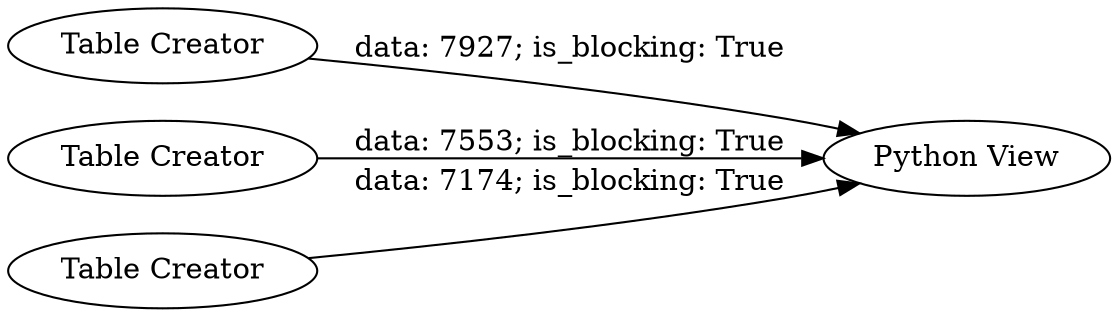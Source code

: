 digraph {
	"-4285117897876135104_1" [label="Python View"]
	"-4285117897876135104_4" [label="Table Creator"]
	"-4285117897876135104_3" [label="Table Creator"]
	"-4285117897876135104_2" [label="Table Creator"]
	"-4285117897876135104_3" -> "-4285117897876135104_1" [label="data: 7553; is_blocking: True"]
	"-4285117897876135104_4" -> "-4285117897876135104_1" [label="data: 7927; is_blocking: True"]
	"-4285117897876135104_2" -> "-4285117897876135104_1" [label="data: 7174; is_blocking: True"]
	rankdir=LR
}
